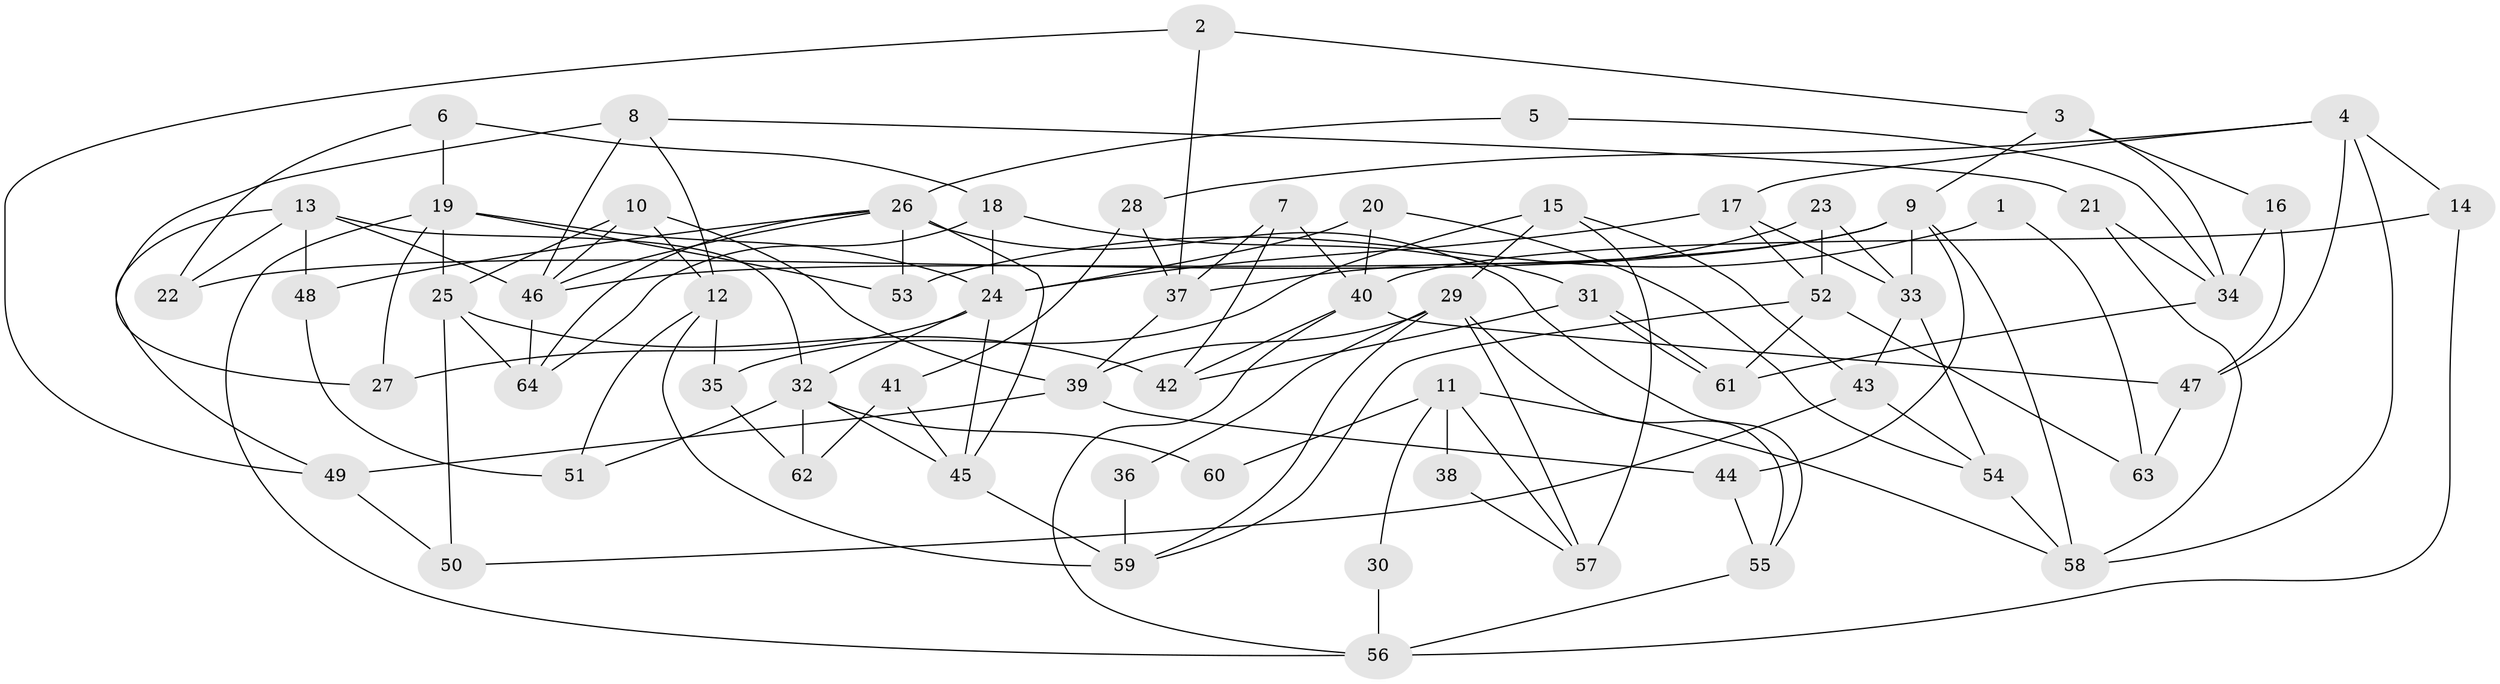 // coarse degree distribution, {6: 0.15384615384615385, 8: 0.07692307692307693, 4: 0.23076923076923078, 10: 0.038461538461538464, 3: 0.11538461538461539, 5: 0.23076923076923078, 9: 0.038461538461538464, 2: 0.11538461538461539}
// Generated by graph-tools (version 1.1) at 2025/50/03/04/25 22:50:59]
// undirected, 64 vertices, 128 edges
graph export_dot {
  node [color=gray90,style=filled];
  1;
  2;
  3;
  4;
  5;
  6;
  7;
  8;
  9;
  10;
  11;
  12;
  13;
  14;
  15;
  16;
  17;
  18;
  19;
  20;
  21;
  22;
  23;
  24;
  25;
  26;
  27;
  28;
  29;
  30;
  31;
  32;
  33;
  34;
  35;
  36;
  37;
  38;
  39;
  40;
  41;
  42;
  43;
  44;
  45;
  46;
  47;
  48;
  49;
  50;
  51;
  52;
  53;
  54;
  55;
  56;
  57;
  58;
  59;
  60;
  61;
  62;
  63;
  64;
  1 -- 53;
  1 -- 63;
  2 -- 37;
  2 -- 49;
  2 -- 3;
  3 -- 34;
  3 -- 9;
  3 -- 16;
  4 -- 58;
  4 -- 14;
  4 -- 17;
  4 -- 28;
  4 -- 47;
  5 -- 34;
  5 -- 26;
  6 -- 18;
  6 -- 22;
  6 -- 19;
  7 -- 40;
  7 -- 42;
  7 -- 37;
  8 -- 12;
  8 -- 27;
  8 -- 21;
  8 -- 46;
  9 -- 33;
  9 -- 22;
  9 -- 44;
  9 -- 46;
  9 -- 58;
  10 -- 25;
  10 -- 46;
  10 -- 12;
  10 -- 39;
  11 -- 57;
  11 -- 58;
  11 -- 30;
  11 -- 38;
  11 -- 60;
  12 -- 59;
  12 -- 35;
  12 -- 51;
  13 -- 32;
  13 -- 46;
  13 -- 22;
  13 -- 48;
  13 -- 49;
  14 -- 40;
  14 -- 56;
  15 -- 43;
  15 -- 35;
  15 -- 29;
  15 -- 57;
  16 -- 47;
  16 -- 34;
  17 -- 24;
  17 -- 33;
  17 -- 52;
  18 -- 24;
  18 -- 64;
  18 -- 31;
  19 -- 24;
  19 -- 25;
  19 -- 27;
  19 -- 53;
  19 -- 56;
  20 -- 54;
  20 -- 24;
  20 -- 40;
  21 -- 34;
  21 -- 58;
  23 -- 33;
  23 -- 37;
  23 -- 52;
  24 -- 32;
  24 -- 45;
  24 -- 27;
  25 -- 42;
  25 -- 50;
  25 -- 64;
  26 -- 64;
  26 -- 46;
  26 -- 45;
  26 -- 48;
  26 -- 53;
  26 -- 55;
  28 -- 37;
  28 -- 41;
  29 -- 39;
  29 -- 36;
  29 -- 55;
  29 -- 57;
  29 -- 59;
  30 -- 56;
  31 -- 61;
  31 -- 61;
  31 -- 42;
  32 -- 51;
  32 -- 45;
  32 -- 60;
  32 -- 62;
  33 -- 54;
  33 -- 43;
  34 -- 61;
  35 -- 62;
  36 -- 59;
  37 -- 39;
  38 -- 57;
  39 -- 44;
  39 -- 49;
  40 -- 56;
  40 -- 42;
  40 -- 47;
  41 -- 45;
  41 -- 62;
  43 -- 50;
  43 -- 54;
  44 -- 55;
  45 -- 59;
  46 -- 64;
  47 -- 63;
  48 -- 51;
  49 -- 50;
  52 -- 59;
  52 -- 61;
  52 -- 63;
  54 -- 58;
  55 -- 56;
}
